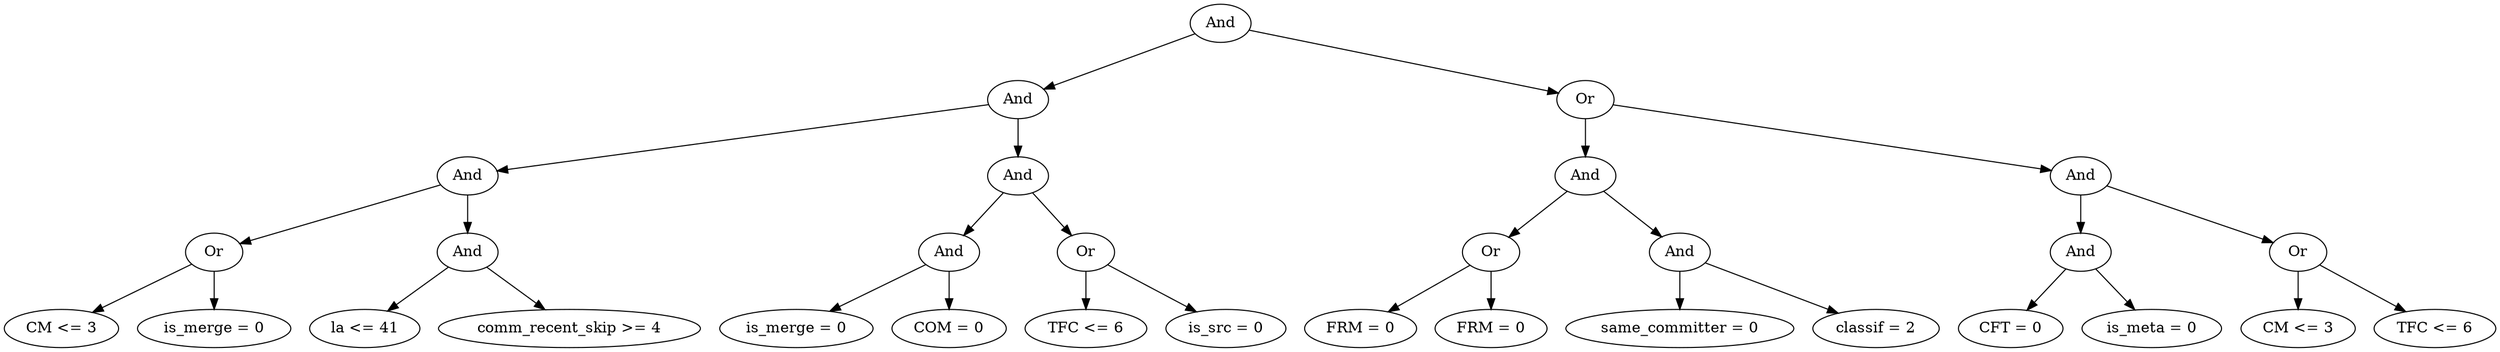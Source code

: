 digraph G {
	graph [bb="0,0,1982.9,324",
		dpi=78
	];
	node [label="\N"];
	1	 [height=0.5,
		label=And,
		pos="1028.8,306",
		width=0.75];
	2	 [height=0.5,
		label=And,
		pos="797.85,234",
		width=0.75];
	1 -> 2	 [pos="e,822.15,242.37 1004.6,297.64 963.23,285.12 879.11,259.62 831.91,245.32"];
	3	 [height=0.5,
		label=Or,
		pos="1259.8,234",
		width=0.75];
	1 -> 3	 [pos="e,1235.5,242.37 1053.1,297.64 1094.5,285.12 1178.6,259.62 1225.8,245.32"];
	4	 [height=0.5,
		label=And,
		pos="362.85,162",
		width=0.75];
	2 -> 4	 [pos="e,388.89,167.19 771.94,228.83 697.75,216.89 484.39,182.56 398.9,168.8"];
	5	 [height=0.5,
		label=And,
		pos="797.85,162",
		width=0.75];
	2 -> 5	 [pos="e,797.85,180.1 797.85,215.7 797.85,207.98 797.85,198.71 797.85,190.11"];
	8	 [height=0.5,
		label=Or,
		pos="165.85,90",
		width=0.75];
	4 -> 8	 [pos="e,189.19,99.294 339.47,152.7 304.52,140.28 238.5,116.81 198.7,102.68"];
	9	 [height=0.5,
		label=And,
		pos="362.85,90",
		width=0.75];
	4 -> 9	 [pos="e,362.85,108.1 362.85,143.7 362.85,135.98 362.85,126.71 362.85,118.11"];
	16	 [height=0.5,
		label="CM <= 3",
		pos="44.846,18",
		width=1.2457];
	8 -> 16	 [pos="e,69.574,33.305 146.14,77.597 127.85,67.021 100.27,51.064 78.503,38.471"];
	17	 [height=0.5,
		label="is_merge = 0",
		pos="165.85,18",
		width=1.6068];
	8 -> 17	 [pos="e,165.85,36.104 165.85,71.697 165.85,63.983 165.85,54.712 165.85,46.112"];
	18	 [height=0.5,
		label="la <= 41",
		pos="282.85,18",
		width=1.1374];
	9 -> 18	 [pos="e,300.57,34.507 347.04,75.17 335.95,65.469 320.9,52.293 308.15,41.14"];
	19	 [height=0.5,
		label="comm_recent_skip >= 4",
		pos="442.85,18",
		width=2.7984];
	9 -> 19	 [pos="e,423.69,35.764 378.65,75.17 389.26,65.888 403.51,53.423 415.88,42.594"];
	10	 [height=0.5,
		label=And,
		pos="741.85,90",
		width=0.75];
	5 -> 10	 [pos="e,753.97,106.16 785.69,145.81 778.28,136.55 768.66,124.52 760.32,114.09"];
	11	 [height=0.5,
		label=Or,
		pos="853.85,90",
		width=0.75];
	5 -> 11	 [pos="e,841.72,106.16 810,145.81 817.41,136.55 827.03,124.52 835.37,114.09"];
	20	 [height=0.5,
		label="is_merge = 0",
		pos="619.85,18",
		width=1.6068];
	10 -> 20	 [pos="e,646.11,34.067 721.97,77.597 703.89,67.225 676.8,51.676 655.05,39.201"];
	21	 [height=0.5,
		label="COM = 0",
		pos="741.85,18",
		width=1.2818];
	10 -> 21	 [pos="e,741.85,36.104 741.85,71.697 741.85,63.983 741.85,54.712 741.85,46.112"];
	22	 [height=0.5,
		label="TFC <= 6",
		pos="853.85,18",
		width=1.336];
	11 -> 22	 [pos="e,853.85,36.104 853.85,71.697 853.85,63.983 853.85,54.712 853.85,46.112"];
	23	 [height=0.5,
		label="is_src = 0",
		pos="967.85,18",
		width=1.3179];
	11 -> 23	 [pos="e,944.06,33.608 873.18,77.125 890.23,66.66 915.4,51.202 935.51,38.857"];
	6	 [height=0.5,
		label=And,
		pos="1259.8,162",
		width=0.75];
	3 -> 6	 [pos="e,1259.8,180.1 1259.8,215.7 1259.8,207.98 1259.8,198.71 1259.8,190.11"];
	7	 [height=0.5,
		label=And,
		pos="1650.8,162",
		width=0.75];
	3 -> 7	 [pos="e,1625.2,167.6 1285.8,228.35 1353.7,216.19 1536.9,183.41 1614.9,169.44"];
	12	 [height=0.5,
		label=Or,
		pos="1185.8,90",
		width=0.75];
	6 -> 12	 [pos="e,1200.8,105.14 1244.9,146.83 1234.3,136.87 1220.1,123.37 1208.2,112.14"];
	13	 [height=0.5,
		label=And,
		pos="1333.8,90",
		width=0.75];
	6 -> 13	 [pos="e,1318.9,105.14 1274.8,146.83 1285.4,136.87 1299.6,123.37 1311.5,112.14"];
	24	 [height=0.5,
		label="FRM = 0",
		pos="1077.8,18",
		width=1.2457];
	12 -> 24	 [pos="e,1100.6,33.722 1167,76.807 1151.1,66.459 1127.8,51.401 1109.1,39.248"];
	25	 [height=0.5,
		label="FRM = 0",
		pos="1185.8,18",
		width=1.2457];
	12 -> 25	 [pos="e,1185.8,36.104 1185.8,71.697 1185.8,63.983 1185.8,54.712 1185.8,46.112"];
	26	 [height=0.5,
		label="same_committer = 0",
		pos="1333.8,18",
		width=2.3651];
	13 -> 26	 [pos="e,1333.8,36.104 1333.8,71.697 1333.8,63.983 1333.8,54.712 1333.8,46.112"];
	27	 [height=0.5,
		label="classif = 2",
		pos="1484.8,18",
		width=1.336];
	13 -> 27	 [pos="e,1455.7,32.491 1355.5,78.971 1379.1,68 1417.5,50.2 1446.4,36.837"];
	14	 [height=0.5,
		label=And,
		pos="1650.8,90",
		width=0.75];
	7 -> 14	 [pos="e,1650.8,108.1 1650.8,143.7 1650.8,135.98 1650.8,126.71 1650.8,118.11"];
	15	 [height=0.5,
		label=Or,
		pos="1823.8,90",
		width=0.75];
	7 -> 15	 [pos="e,1801.2,100.15 1673.5,151.85 1703.6,139.64 1757.3,117.95 1791.6,104.03"];
	28	 [height=0.5,
		label="CFT = 0",
		pos="1593.8,18",
		width=1.1916];
	14 -> 28	 [pos="e,1607.4,35.628 1638.5,73.811 1631.2,64.927 1621.9,53.504 1613.7,43.388"];
	29	 [height=0.5,
		label="is_meta = 0",
		pos="1707.8,18",
		width=1.4804];
	14 -> 29	 [pos="e,1694.3,35.628 1663.2,73.811 1670.4,64.927 1679.7,53.504 1688,43.388"];
	30	 [height=0.5,
		label="CM <= 3",
		pos="1823.8,18",
		width=1.2457];
	15 -> 30	 [pos="e,1823.8,36.104 1823.8,71.697 1823.8,63.983 1823.8,54.712 1823.8,46.112"];
	31	 [height=0.5,
		label="TFC <= 6",
		pos="1934.8,18",
		width=1.336];
	15 -> 31	 [pos="e,1911.4,33.791 1842.9,76.967 1859.4,66.594 1883.5,51.402 1902.9,39.173"];
}

